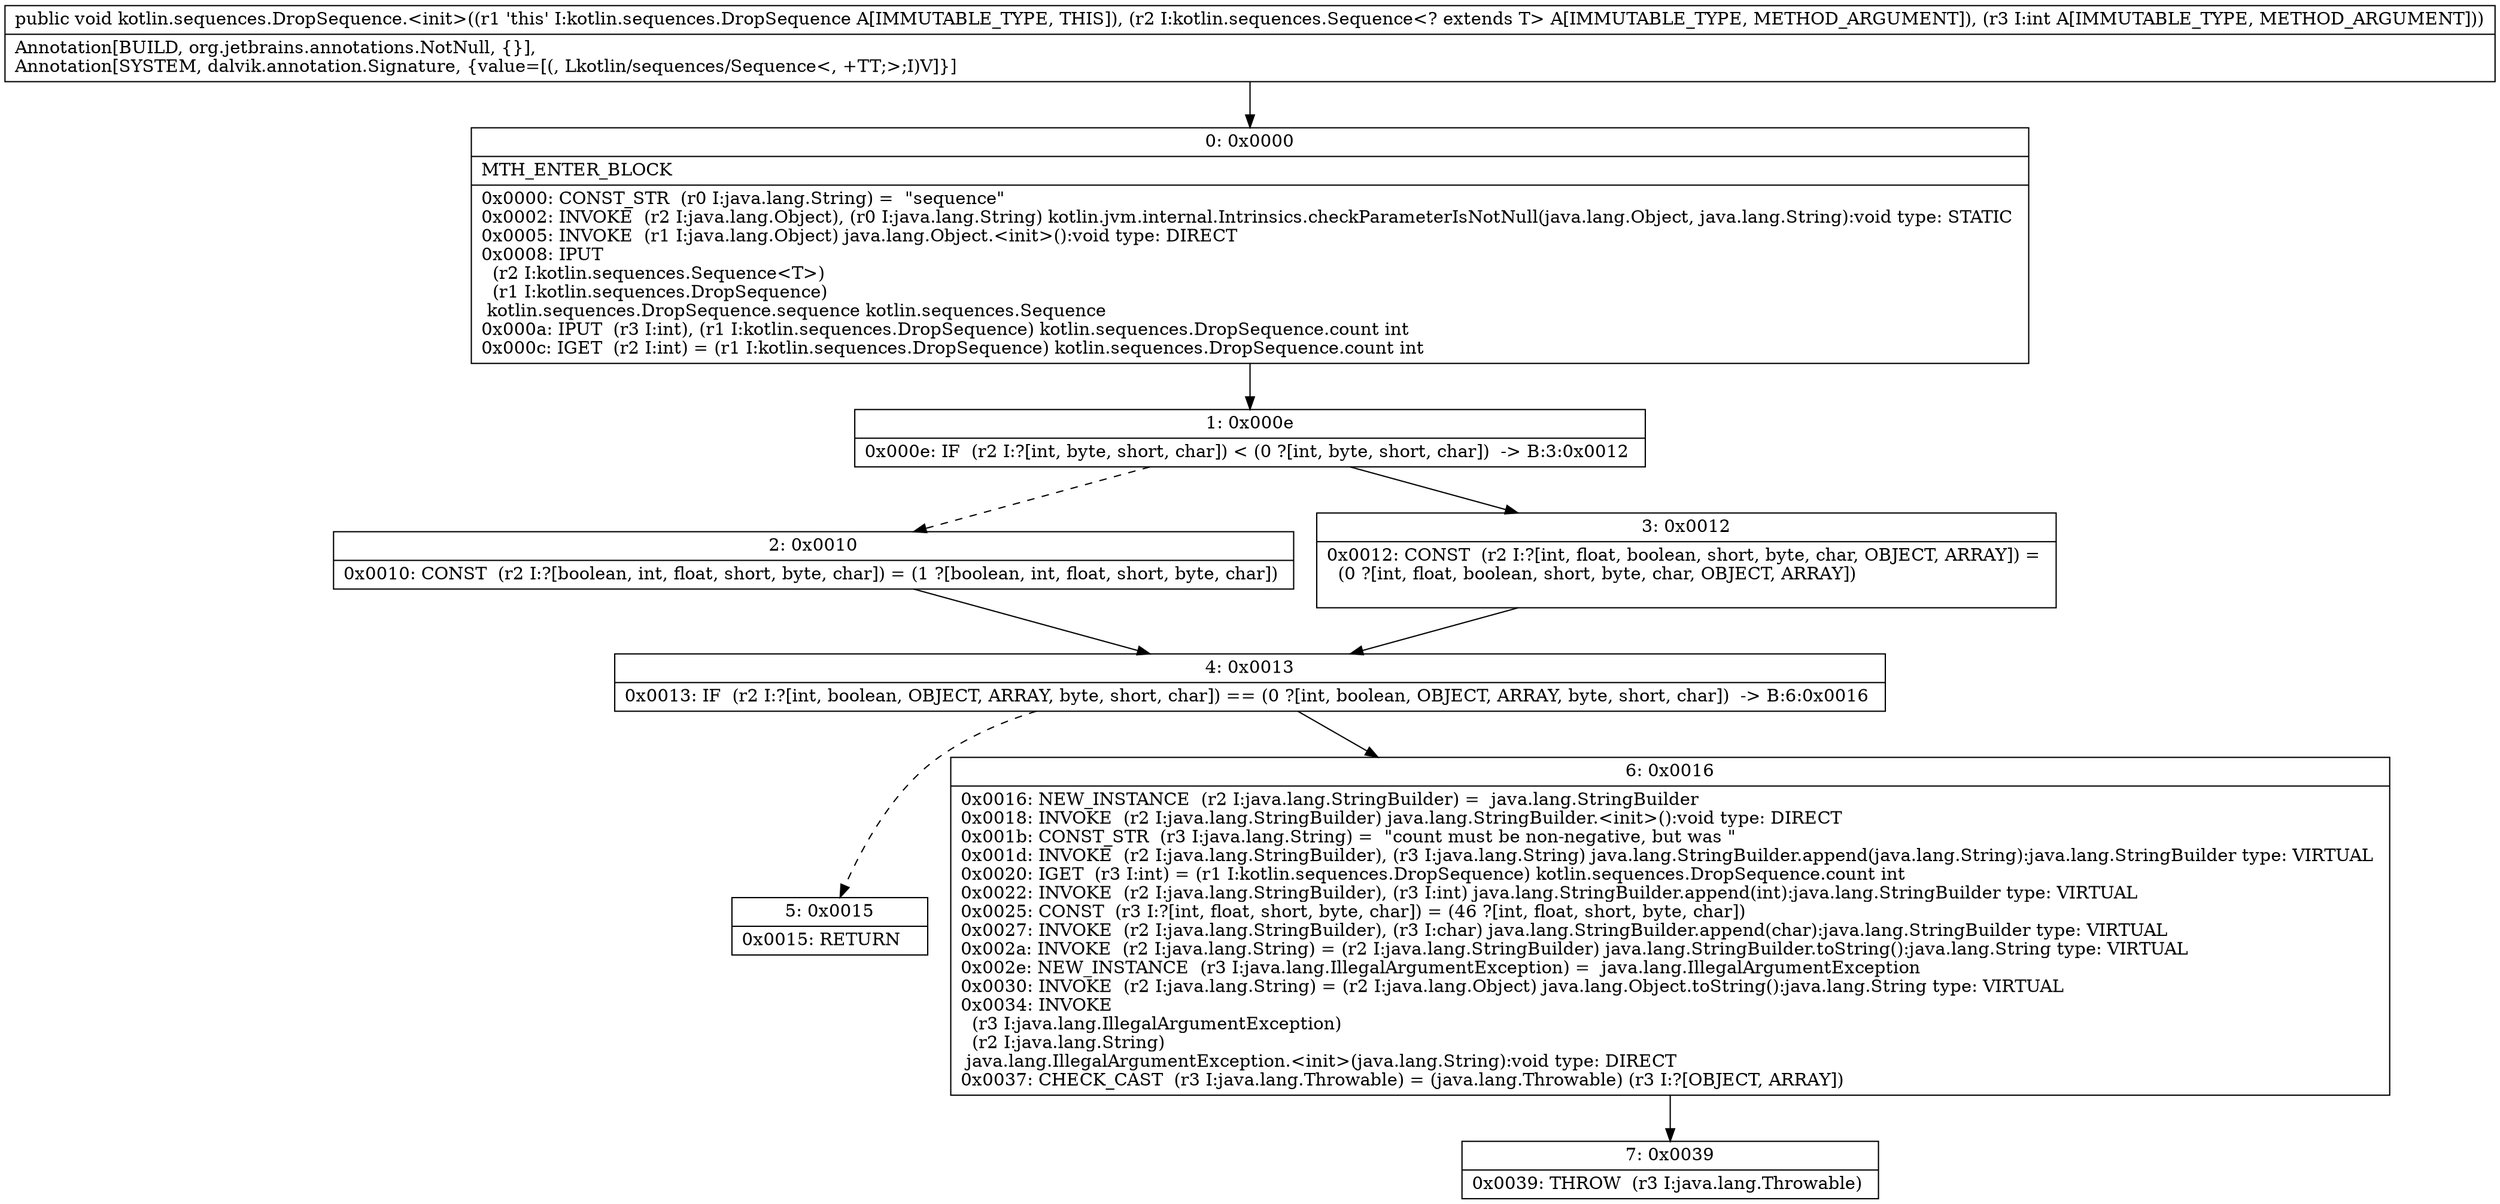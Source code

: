 digraph "CFG forkotlin.sequences.DropSequence.\<init\>(Lkotlin\/sequences\/Sequence;I)V" {
Node_0 [shape=record,label="{0\:\ 0x0000|MTH_ENTER_BLOCK\l|0x0000: CONST_STR  (r0 I:java.lang.String) =  \"sequence\" \l0x0002: INVOKE  (r2 I:java.lang.Object), (r0 I:java.lang.String) kotlin.jvm.internal.Intrinsics.checkParameterIsNotNull(java.lang.Object, java.lang.String):void type: STATIC \l0x0005: INVOKE  (r1 I:java.lang.Object) java.lang.Object.\<init\>():void type: DIRECT \l0x0008: IPUT  \l  (r2 I:kotlin.sequences.Sequence\<T\>)\l  (r1 I:kotlin.sequences.DropSequence)\l kotlin.sequences.DropSequence.sequence kotlin.sequences.Sequence \l0x000a: IPUT  (r3 I:int), (r1 I:kotlin.sequences.DropSequence) kotlin.sequences.DropSequence.count int \l0x000c: IGET  (r2 I:int) = (r1 I:kotlin.sequences.DropSequence) kotlin.sequences.DropSequence.count int \l}"];
Node_1 [shape=record,label="{1\:\ 0x000e|0x000e: IF  (r2 I:?[int, byte, short, char]) \< (0 ?[int, byte, short, char])  \-\> B:3:0x0012 \l}"];
Node_2 [shape=record,label="{2\:\ 0x0010|0x0010: CONST  (r2 I:?[boolean, int, float, short, byte, char]) = (1 ?[boolean, int, float, short, byte, char]) \l}"];
Node_3 [shape=record,label="{3\:\ 0x0012|0x0012: CONST  (r2 I:?[int, float, boolean, short, byte, char, OBJECT, ARRAY]) = \l  (0 ?[int, float, boolean, short, byte, char, OBJECT, ARRAY])\l \l}"];
Node_4 [shape=record,label="{4\:\ 0x0013|0x0013: IF  (r2 I:?[int, boolean, OBJECT, ARRAY, byte, short, char]) == (0 ?[int, boolean, OBJECT, ARRAY, byte, short, char])  \-\> B:6:0x0016 \l}"];
Node_5 [shape=record,label="{5\:\ 0x0015|0x0015: RETURN   \l}"];
Node_6 [shape=record,label="{6\:\ 0x0016|0x0016: NEW_INSTANCE  (r2 I:java.lang.StringBuilder) =  java.lang.StringBuilder \l0x0018: INVOKE  (r2 I:java.lang.StringBuilder) java.lang.StringBuilder.\<init\>():void type: DIRECT \l0x001b: CONST_STR  (r3 I:java.lang.String) =  \"count must be non\-negative, but was \" \l0x001d: INVOKE  (r2 I:java.lang.StringBuilder), (r3 I:java.lang.String) java.lang.StringBuilder.append(java.lang.String):java.lang.StringBuilder type: VIRTUAL \l0x0020: IGET  (r3 I:int) = (r1 I:kotlin.sequences.DropSequence) kotlin.sequences.DropSequence.count int \l0x0022: INVOKE  (r2 I:java.lang.StringBuilder), (r3 I:int) java.lang.StringBuilder.append(int):java.lang.StringBuilder type: VIRTUAL \l0x0025: CONST  (r3 I:?[int, float, short, byte, char]) = (46 ?[int, float, short, byte, char]) \l0x0027: INVOKE  (r2 I:java.lang.StringBuilder), (r3 I:char) java.lang.StringBuilder.append(char):java.lang.StringBuilder type: VIRTUAL \l0x002a: INVOKE  (r2 I:java.lang.String) = (r2 I:java.lang.StringBuilder) java.lang.StringBuilder.toString():java.lang.String type: VIRTUAL \l0x002e: NEW_INSTANCE  (r3 I:java.lang.IllegalArgumentException) =  java.lang.IllegalArgumentException \l0x0030: INVOKE  (r2 I:java.lang.String) = (r2 I:java.lang.Object) java.lang.Object.toString():java.lang.String type: VIRTUAL \l0x0034: INVOKE  \l  (r3 I:java.lang.IllegalArgumentException)\l  (r2 I:java.lang.String)\l java.lang.IllegalArgumentException.\<init\>(java.lang.String):void type: DIRECT \l0x0037: CHECK_CAST  (r3 I:java.lang.Throwable) = (java.lang.Throwable) (r3 I:?[OBJECT, ARRAY]) \l}"];
Node_7 [shape=record,label="{7\:\ 0x0039|0x0039: THROW  (r3 I:java.lang.Throwable) \l}"];
MethodNode[shape=record,label="{public void kotlin.sequences.DropSequence.\<init\>((r1 'this' I:kotlin.sequences.DropSequence A[IMMUTABLE_TYPE, THIS]), (r2 I:kotlin.sequences.Sequence\<? extends T\> A[IMMUTABLE_TYPE, METHOD_ARGUMENT]), (r3 I:int A[IMMUTABLE_TYPE, METHOD_ARGUMENT]))  | Annotation[BUILD, org.jetbrains.annotations.NotNull, \{\}], \lAnnotation[SYSTEM, dalvik.annotation.Signature, \{value=[(, Lkotlin\/sequences\/Sequence\<, +TT;\>;I)V]\}]\l}"];
MethodNode -> Node_0;
Node_0 -> Node_1;
Node_1 -> Node_2[style=dashed];
Node_1 -> Node_3;
Node_2 -> Node_4;
Node_3 -> Node_4;
Node_4 -> Node_5[style=dashed];
Node_4 -> Node_6;
Node_6 -> Node_7;
}

